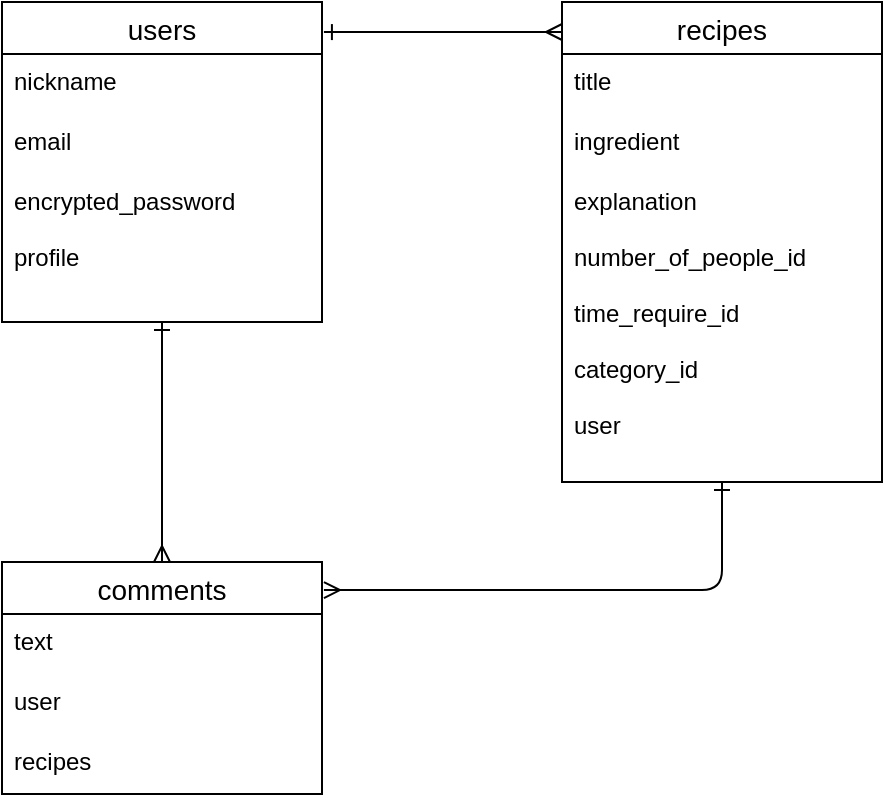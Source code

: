 <mxfile>
    <diagram id="spt4VSGaZGhrvfBOqHMg" name="ページ1">
        <mxGraphModel dx="307" dy="386" grid="1" gridSize="10" guides="1" tooltips="1" connect="1" arrows="1" fold="1" page="1" pageScale="1" pageWidth="827" pageHeight="1169" math="0" shadow="0">
            <root>
                <mxCell id="0"/>
                <mxCell id="1" parent="0"/>
                <mxCell id="21" style="edgeStyle=none;html=1;startArrow=ERone;startFill=0;endArrow=ERmany;endFill=0;exitX=1.006;exitY=0.094;exitDx=0;exitDy=0;exitPerimeter=0;" parent="1" source="16" edge="1">
                    <mxGeometry relative="1" as="geometry">
                        <mxPoint x="360" y="55" as="targetPoint"/>
                        <Array as="points"/>
                    </mxGeometry>
                </mxCell>
                <mxCell id="30" style="edgeStyle=none;html=1;entryX=0.5;entryY=0;entryDx=0;entryDy=0;startArrow=ERone;startFill=0;endArrow=ERmany;endFill=0;" parent="1" source="16" target="26" edge="1">
                    <mxGeometry relative="1" as="geometry">
                        <mxPoint x="160" y="310" as="targetPoint"/>
                    </mxGeometry>
                </mxCell>
                <mxCell id="16" value="users" style="swimlane;fontStyle=0;childLayout=stackLayout;horizontal=1;startSize=26;horizontalStack=0;resizeParent=1;resizeParentMax=0;resizeLast=0;collapsible=1;marginBottom=0;align=center;fontSize=14;shadow=0;" parent="1" vertex="1">
                    <mxGeometry x="80" y="40" width="160" height="160" as="geometry"/>
                </mxCell>
                <mxCell id="17" value="nickname" style="text;strokeColor=none;fillColor=none;spacingLeft=4;spacingRight=4;overflow=hidden;rotatable=0;points=[[0,0.5],[1,0.5]];portConstraint=eastwest;fontSize=12;shadow=0;" parent="16" vertex="1">
                    <mxGeometry y="26" width="160" height="30" as="geometry"/>
                </mxCell>
                <mxCell id="18" value="email" style="text;strokeColor=none;fillColor=none;spacingLeft=4;spacingRight=4;overflow=hidden;rotatable=0;points=[[0,0.5],[1,0.5]];portConstraint=eastwest;fontSize=12;shadow=0;" parent="16" vertex="1">
                    <mxGeometry y="56" width="160" height="30" as="geometry"/>
                </mxCell>
                <mxCell id="19" value="encrypted_password&#10;&#10;profile" style="text;strokeColor=none;fillColor=none;spacingLeft=4;spacingRight=4;overflow=hidden;rotatable=0;points=[[0,0.5],[1,0.5]];portConstraint=eastwest;fontSize=12;shadow=0;" parent="16" vertex="1">
                    <mxGeometry y="86" width="160" height="74" as="geometry"/>
                </mxCell>
                <mxCell id="31" style="edgeStyle=none;html=1;entryX=1.006;entryY=0.121;entryDx=0;entryDy=0;entryPerimeter=0;startArrow=ERone;startFill=0;endArrow=ERmany;endFill=0;" parent="1" target="26" edge="1">
                    <mxGeometry relative="1" as="geometry">
                        <Array as="points">
                            <mxPoint x="440" y="334"/>
                        </Array>
                        <mxPoint x="440" y="280" as="sourcePoint"/>
                    </mxGeometry>
                </mxCell>
                <mxCell id="22" value="recipes" style="swimlane;fontStyle=0;childLayout=stackLayout;horizontal=1;startSize=26;horizontalStack=0;resizeParent=1;resizeParentMax=0;resizeLast=0;collapsible=1;marginBottom=0;align=center;fontSize=14;shadow=0;" parent="1" vertex="1">
                    <mxGeometry x="360" y="40" width="160" height="240" as="geometry"/>
                </mxCell>
                <mxCell id="23" value="title" style="text;strokeColor=none;fillColor=none;spacingLeft=4;spacingRight=4;overflow=hidden;rotatable=0;points=[[0,0.5],[1,0.5]];portConstraint=eastwest;fontSize=12;shadow=0;" parent="22" vertex="1">
                    <mxGeometry y="26" width="160" height="30" as="geometry"/>
                </mxCell>
                <mxCell id="24" value="ingredient" style="text;strokeColor=none;fillColor=none;spacingLeft=4;spacingRight=4;overflow=hidden;rotatable=0;points=[[0,0.5],[1,0.5]];portConstraint=eastwest;fontSize=12;shadow=0;" parent="22" vertex="1">
                    <mxGeometry y="56" width="160" height="30" as="geometry"/>
                </mxCell>
                <mxCell id="25" value="explanation&#10;&#10;number_of_people_id&#10;&#10;time_require_id&#10;&#10;category_id&#10;&#10;user" style="text;strokeColor=none;fillColor=none;spacingLeft=4;spacingRight=4;overflow=hidden;rotatable=0;points=[[0,0.5],[1,0.5]];portConstraint=eastwest;fontSize=12;shadow=0;" parent="22" vertex="1">
                    <mxGeometry y="86" width="160" height="154" as="geometry"/>
                </mxCell>
                <mxCell id="26" value="comments" style="swimlane;fontStyle=0;childLayout=stackLayout;horizontal=1;startSize=26;horizontalStack=0;resizeParent=1;resizeParentMax=0;resizeLast=0;collapsible=1;marginBottom=0;align=center;fontSize=14;" parent="1" vertex="1">
                    <mxGeometry x="80" y="320" width="160" height="116" as="geometry"/>
                </mxCell>
                <mxCell id="27" value="text" style="text;strokeColor=none;fillColor=none;spacingLeft=4;spacingRight=4;overflow=hidden;rotatable=0;points=[[0,0.5],[1,0.5]];portConstraint=eastwest;fontSize=12;" parent="26" vertex="1">
                    <mxGeometry y="26" width="160" height="30" as="geometry"/>
                </mxCell>
                <mxCell id="28" value="user" style="text;strokeColor=none;fillColor=none;spacingLeft=4;spacingRight=4;overflow=hidden;rotatable=0;points=[[0,0.5],[1,0.5]];portConstraint=eastwest;fontSize=12;" parent="26" vertex="1">
                    <mxGeometry y="56" width="160" height="30" as="geometry"/>
                </mxCell>
                <mxCell id="29" value="recipes" style="text;strokeColor=none;fillColor=none;spacingLeft=4;spacingRight=4;overflow=hidden;rotatable=0;points=[[0,0.5],[1,0.5]];portConstraint=eastwest;fontSize=12;" parent="26" vertex="1">
                    <mxGeometry y="86" width="160" height="30" as="geometry"/>
                </mxCell>
            </root>
        </mxGraphModel>
    </diagram>
</mxfile>